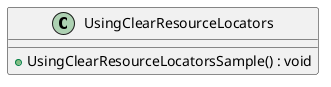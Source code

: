 @startuml
class UsingClearResourceLocators {
    + UsingClearResourceLocatorsSample() : void
}
@enduml
